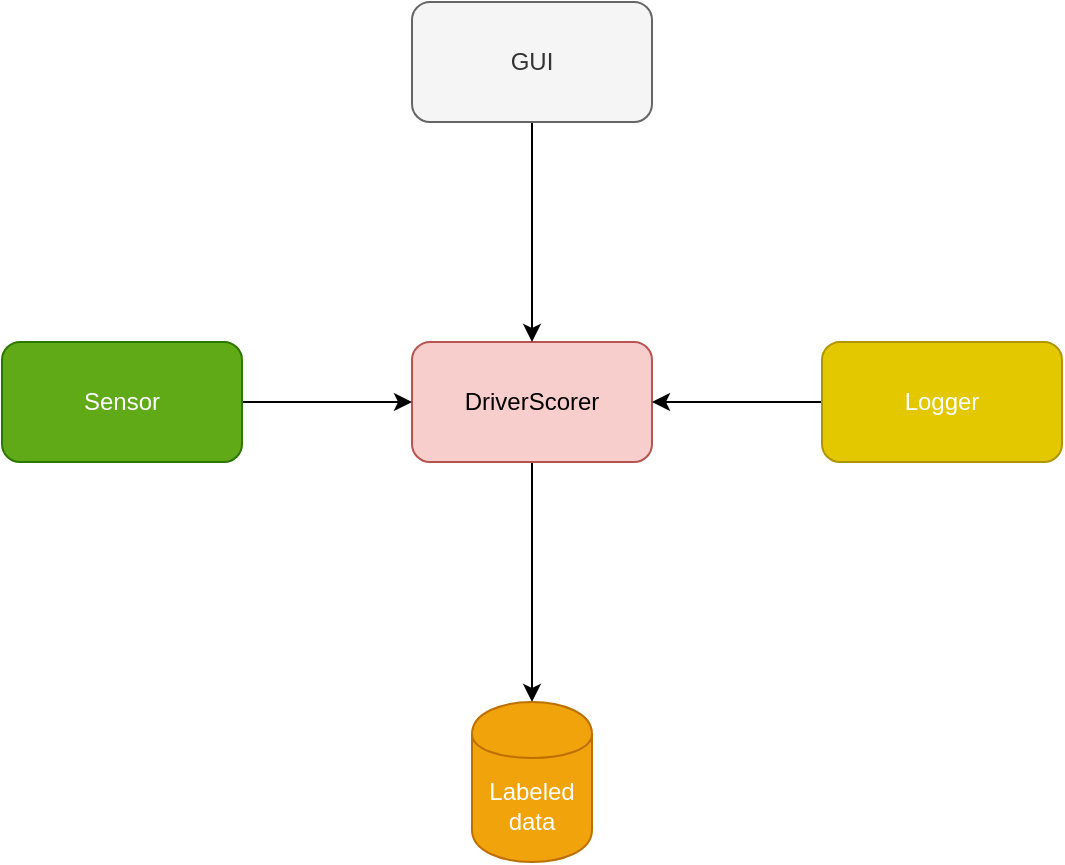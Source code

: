 <mxfile version="12.7.4" type="github" pages="2">
  <diagram id="FabhQlQvctjSXVE3QbOY" name="DriverScorer_highLevel">
    <mxGraphModel dx="1355" dy="774" grid="1" gridSize="10" guides="1" tooltips="1" connect="1" arrows="1" fold="1" page="1" pageScale="1" pageWidth="850" pageHeight="1100" math="0" shadow="0">
      <root>
        <mxCell id="0" />
        <mxCell id="1" parent="0" />
        <mxCell id="TJeZ6az1pv_29v0z2Q-o-9" style="edgeStyle=orthogonalEdgeStyle;rounded=0;orthogonalLoop=1;jettySize=auto;html=1;" edge="1" parent="1" source="TJeZ6az1pv_29v0z2Q-o-1" target="TJeZ6az1pv_29v0z2Q-o-8">
          <mxGeometry relative="1" as="geometry" />
        </mxCell>
        <mxCell id="TJeZ6az1pv_29v0z2Q-o-1" value="DriverScorer" style="rounded=1;whiteSpace=wrap;html=1;fillColor=#f8cecc;strokeColor=#b85450;" vertex="1" parent="1">
          <mxGeometry x="365" y="280" width="120" height="60" as="geometry" />
        </mxCell>
        <mxCell id="TJeZ6az1pv_29v0z2Q-o-3" style="edgeStyle=orthogonalEdgeStyle;rounded=0;orthogonalLoop=1;jettySize=auto;html=1;" edge="1" parent="1" source="TJeZ6az1pv_29v0z2Q-o-2" target="TJeZ6az1pv_29v0z2Q-o-1">
          <mxGeometry relative="1" as="geometry" />
        </mxCell>
        <mxCell id="TJeZ6az1pv_29v0z2Q-o-2" value="GUI" style="rounded=1;whiteSpace=wrap;html=1;fillColor=#f5f5f5;strokeColor=#666666;fontColor=#333333;" vertex="1" parent="1">
          <mxGeometry x="365" y="110" width="120" height="60" as="geometry" />
        </mxCell>
        <mxCell id="TJeZ6az1pv_29v0z2Q-o-5" style="edgeStyle=orthogonalEdgeStyle;rounded=0;orthogonalLoop=1;jettySize=auto;html=1;" edge="1" parent="1" source="TJeZ6az1pv_29v0z2Q-o-4" target="TJeZ6az1pv_29v0z2Q-o-1">
          <mxGeometry relative="1" as="geometry" />
        </mxCell>
        <mxCell id="TJeZ6az1pv_29v0z2Q-o-4" value="Sensor" style="rounded=1;whiteSpace=wrap;html=1;fillColor=#60a917;strokeColor=#2D7600;fontColor=#ffffff;" vertex="1" parent="1">
          <mxGeometry x="160" y="280" width="120" height="60" as="geometry" />
        </mxCell>
        <mxCell id="TJeZ6az1pv_29v0z2Q-o-7" style="edgeStyle=orthogonalEdgeStyle;rounded=0;orthogonalLoop=1;jettySize=auto;html=1;" edge="1" parent="1" source="TJeZ6az1pv_29v0z2Q-o-6" target="TJeZ6az1pv_29v0z2Q-o-1">
          <mxGeometry relative="1" as="geometry" />
        </mxCell>
        <mxCell id="TJeZ6az1pv_29v0z2Q-o-6" value="Logger" style="rounded=1;whiteSpace=wrap;html=1;fillColor=#e3c800;strokeColor=#B09500;fontColor=#ffffff;" vertex="1" parent="1">
          <mxGeometry x="570" y="280" width="120" height="60" as="geometry" />
        </mxCell>
        <mxCell id="TJeZ6az1pv_29v0z2Q-o-8" value="Labeled data" style="shape=cylinder;whiteSpace=wrap;html=1;boundedLbl=1;backgroundOutline=1;fillColor=#f0a30a;strokeColor=#BD7000;fontColor=#ffffff;" vertex="1" parent="1">
          <mxGeometry x="395" y="460" width="60" height="80" as="geometry" />
        </mxCell>
      </root>
    </mxGraphModel>
  </diagram>
  <diagram id="0RBjYaoqF_slRjXKyxi_" name="DriverScorer low_level">
    <mxGraphModel dx="1355" dy="774" grid="1" gridSize="10" guides="1" tooltips="1" connect="1" arrows="1" fold="1" page="1" pageScale="1" pageWidth="850" pageHeight="1100" math="0" shadow="0">
      <root>
        <mxCell id="gDPuIuiOImnLetf9CngF-0" />
        <mxCell id="gDPuIuiOImnLetf9CngF-1" parent="gDPuIuiOImnLetf9CngF-0" />
        <mxCell id="gDPuIuiOImnLetf9CngF-7" value="" style="edgeStyle=orthogonalEdgeStyle;rounded=0;orthogonalLoop=1;jettySize=auto;html=1;fillColor=#f8cecc;strokeColor=#b85450;gradientColor=#ea6b66;" edge="1" parent="gDPuIuiOImnLetf9CngF-1" source="gDPuIuiOImnLetf9CngF-2" target="gDPuIuiOImnLetf9CngF-6">
          <mxGeometry relative="1" as="geometry" />
        </mxCell>
        <mxCell id="gDPuIuiOImnLetf9CngF-30" value="" style="edgeStyle=orthogonalEdgeStyle;rounded=0;orthogonalLoop=1;jettySize=auto;html=1;gradientColor=#ffa500;fillColor=#ffcd28;strokeColor=#d79b00;" edge="1" parent="gDPuIuiOImnLetf9CngF-1" source="gDPuIuiOImnLetf9CngF-2" target="gDPuIuiOImnLetf9CngF-29">
          <mxGeometry relative="1" as="geometry" />
        </mxCell>
        <mxCell id="gDPuIuiOImnLetf9CngF-34" value="" style="edgeStyle=orthogonalEdgeStyle;rounded=0;orthogonalLoop=1;jettySize=auto;html=1;gradientColor=#ffa500;fillColor=#ffcd28;strokeColor=#d79b00;" edge="1" parent="gDPuIuiOImnLetf9CngF-1" source="gDPuIuiOImnLetf9CngF-2" target="gDPuIuiOImnLetf9CngF-10">
          <mxGeometry relative="1" as="geometry" />
        </mxCell>
        <mxCell id="gDPuIuiOImnLetf9CngF-2" value="&lt;p style=&quot;font-family: &amp;#34;dejavu sans mono&amp;#34;&quot;&gt;&lt;font style=&quot;line-height: 60% ; background-color: rgb(255 , 255 , 255) ; font-size: 15px&quot; color=&quot;#ff00ff&quot;&gt;data = self._sensor.get_data()&lt;/font&gt;&lt;/p&gt;" style="rounded=1;whiteSpace=wrap;html=1;align=left;" vertex="1" parent="gDPuIuiOImnLetf9CngF-1">
          <mxGeometry x="236.5" y="150" width="367" height="80" as="geometry" />
        </mxCell>
        <mxCell id="gDPuIuiOImnLetf9CngF-29" value="&lt;p style=&quot;font-family: &amp;#34;dejavu sans mono&amp;#34;&quot;&gt;&lt;font style=&quot;line-height: 60% ; background-color: rgb(255 , 255 , 255) ; font-size: 15px&quot; color=&quot;#ff00ff&quot;&gt;self._record_data_to_disk(data,label)&lt;/font&gt;&lt;/p&gt;" style="rounded=1;whiteSpace=wrap;html=1;align=left;" vertex="1" parent="gDPuIuiOImnLetf9CngF-1">
          <mxGeometry x="689" y="150" width="367" height="80" as="geometry" />
        </mxCell>
        <mxCell id="gDPuIuiOImnLetf9CngF-24" value="" style="edgeStyle=orthogonalEdgeStyle;rounded=0;orthogonalLoop=1;jettySize=auto;html=1;gradientColor=#ffa500;fillColor=#ffcd28;strokeColor=#d79b00;" edge="1" parent="gDPuIuiOImnLetf9CngF-1" source="gDPuIuiOImnLetf9CngF-6" target="gDPuIuiOImnLetf9CngF-23">
          <mxGeometry relative="1" as="geometry" />
        </mxCell>
        <mxCell id="gDPuIuiOImnLetf9CngF-6" value="&lt;pre&gt;&lt;font color=&quot;#a9b7c6&quot; face=&quot;DejaVu Sans Mono&quot; style=&quot;background-color: rgb(43 , 43 , 43)&quot;&gt;&lt;span style=&quot;font-size: 11.3pt&quot;&gt;&lt;br&gt;&lt;/span&gt;&lt;/font&gt;&lt;/pre&gt;" style="rounded=1;whiteSpace=wrap;html=1;align=left;" vertex="1" parent="gDPuIuiOImnLetf9CngF-1">
          <mxGeometry x="60" y="310" width="720" height="520" as="geometry" />
        </mxCell>
        <mxCell id="gDPuIuiOImnLetf9CngF-3" value="&lt;h1&gt;Driving scorer pipeline&lt;/h1&gt;" style="text;html=1;align=center;verticalAlign=middle;resizable=0;points=[];autosize=1;fillColor=#76608a;strokeColor=#432D57;fontColor=#ffffff;rounded=1;glass=0;shadow=1;comic=1;" vertex="1" parent="gDPuIuiOImnLetf9CngF-1">
          <mxGeometry x="285" y="58" width="280" height="50" as="geometry" />
        </mxCell>
        <mxCell id="gDPuIuiOImnLetf9CngF-4" value="" style="endArrow=classic;html=1;entryX=0;entryY=0.5;entryDx=0;entryDy=0;" edge="1" parent="gDPuIuiOImnLetf9CngF-1" target="gDPuIuiOImnLetf9CngF-2">
          <mxGeometry width="50" height="50" relative="1" as="geometry">
            <mxPoint x="160" y="190" as="sourcePoint" />
            <mxPoint x="220" y="170" as="targetPoint" />
          </mxGeometry>
        </mxCell>
        <mxCell id="gDPuIuiOImnLetf9CngF-5" value="Sensor measurments" style="text;html=1;align=center;verticalAlign=middle;resizable=0;points=[];autosize=1;" vertex="1" parent="gDPuIuiOImnLetf9CngF-1">
          <mxGeometry x="20" y="180" width="130" height="20" as="geometry" />
        </mxCell>
        <mxCell id="gDPuIuiOImnLetf9CngF-8" value="&lt;font style=&quot;font-size: 15px&quot; color=&quot;#ff00ff&quot;&gt;data&lt;/font&gt;" style="text;html=1;align=center;verticalAlign=middle;resizable=0;points=[];autosize=1;" vertex="1" parent="gDPuIuiOImnLetf9CngF-1">
          <mxGeometry x="405" y="260" width="40" height="20" as="geometry" />
        </mxCell>
        <mxCell id="gDPuIuiOImnLetf9CngF-10" value="&lt;pre style=&quot;text-align: left&quot;&gt;&lt;font face=&quot;DejaVu Sans Mono&quot; color=&quot;#ff00ff&quot;&gt;&lt;span style=&quot;font-size: 15.067px ; background-color: rgb(255 , 255 , 255)&quot;&gt;self._score_drive(data)&lt;/span&gt;&lt;/font&gt;&lt;/pre&gt;" style="text;html=1;strokeColor=none;fillColor=none;align=center;verticalAlign=middle;whiteSpace=wrap;rounded=0;shadow=1;glass=0;comic=1;" vertex="1" parent="gDPuIuiOImnLetf9CngF-1">
          <mxGeometry x="400" y="310" width="40" height="20" as="geometry" />
        </mxCell>
        <mxCell id="gDPuIuiOImnLetf9CngF-12" value="&lt;pre style=&quot;font-family: &amp;#34;dejavu sans mono&amp;#34; ; font-size: 15px&quot;&gt;&lt;span style=&quot;background-color: rgb(255 , 255 , 255)&quot;&gt;&lt;font color=&quot;#ff00ff&quot;&gt;self._update_min_and_max(data)&lt;/font&gt;&lt;/span&gt;&lt;/pre&gt;" style="rounded=1;whiteSpace=wrap;html=1;shadow=1;glass=0;comic=1;" vertex="1" parent="gDPuIuiOImnLetf9CngF-1">
          <mxGeometry x="277.5" y="350" width="285" height="60" as="geometry" />
        </mxCell>
        <mxCell id="gDPuIuiOImnLetf9CngF-16" value="" style="edgeStyle=orthogonalEdgeStyle;rounded=0;orthogonalLoop=1;jettySize=auto;html=1;" edge="1" parent="gDPuIuiOImnLetf9CngF-1" source="gDPuIuiOImnLetf9CngF-13" target="gDPuIuiOImnLetf9CngF-15">
          <mxGeometry relative="1" as="geometry" />
        </mxCell>
        <mxCell id="gDPuIuiOImnLetf9CngF-13" value="&lt;pre&gt;&lt;pre&gt;&lt;font face=&quot;DejaVu Sans Mono&quot;&gt;&lt;span style=&quot;font-size: 15.067px ; background-color: rgb(255 , 255 , 255)&quot;&gt;&lt;font color=&quot;#ff00ff&quot;&gt; self._normalize_current_data(data)&lt;/font&gt;&lt;/span&gt;&lt;span style=&quot;background-color: rgb(43 , 43 , 43) ; color: rgb(169 , 183 , 198) ; font-size: 11.3pt&quot;&gt;&lt;br&gt;&lt;/span&gt;&lt;/font&gt;&lt;/pre&gt;&lt;/pre&gt;" style="rounded=1;whiteSpace=wrap;html=1;shadow=1;glass=0;comic=1;align=left;" vertex="1" parent="gDPuIuiOImnLetf9CngF-1">
          <mxGeometry x="255" y="440" width="340" height="60" as="geometry" />
        </mxCell>
        <mxCell id="gDPuIuiOImnLetf9CngF-20" value="" style="edgeStyle=orthogonalEdgeStyle;rounded=0;orthogonalLoop=1;jettySize=auto;html=1;" edge="1" parent="gDPuIuiOImnLetf9CngF-1" source="gDPuIuiOImnLetf9CngF-15" target="gDPuIuiOImnLetf9CngF-19">
          <mxGeometry relative="1" as="geometry" />
        </mxCell>
        <mxCell id="gDPuIuiOImnLetf9CngF-15" value="&lt;pre&gt;&lt;pre&gt;&lt;font face=&quot;DejaVu Sans Mono&quot;&gt;&lt;font color=&quot;#ff00ff&quot;&gt;&lt;span style=&quot;font-size: 15.067px ; background-color: rgb(255 , 255 , 255)&quot;&gt;self._get_norm_of_normalized_current_data(normalized_current_data)&lt;/span&gt;&lt;/font&gt;&lt;font color=&quot;#a9b7c6&quot; style=&quot;background-color: rgb(43 , 43 , 43)&quot;&gt;&lt;span style=&quot;font-size: 11.3pt&quot;&gt;&lt;br&gt;&lt;/span&gt;&lt;/font&gt;&lt;/font&gt;&lt;/pre&gt;&lt;/pre&gt;" style="rounded=1;whiteSpace=wrap;html=1;shadow=1;glass=0;comic=1;align=left;" vertex="1" parent="gDPuIuiOImnLetf9CngF-1">
          <mxGeometry x="118" y="540" width="615" height="60" as="geometry" />
        </mxCell>
        <mxCell id="gDPuIuiOImnLetf9CngF-19" value="&lt;pre&gt;&lt;pre&gt;&lt;font face=&quot;DejaVu Sans Mono&quot;&gt;&lt;font color=&quot;#ff00ff&quot;&gt;&lt;span style=&quot;font-size: 15.067px ; background-color: rgb(255 , 255 , 255)&quot;&gt;self._update_scores_arr(&lt;/span&gt;&lt;/font&gt;&lt;/font&gt;&lt;font style=&quot;font-size: 15px&quot; color=&quot;#ff00ff&quot;&gt;current_normalized_datascore_between_0_to_1)&lt;/font&gt;&lt;/pre&gt;&lt;/pre&gt;" style="rounded=1;whiteSpace=wrap;html=1;shadow=1;glass=0;comic=1;align=left;" vertex="1" parent="gDPuIuiOImnLetf9CngF-1">
          <mxGeometry x="118" y="680" width="615" height="60" as="geometry" />
        </mxCell>
        <mxCell id="gDPuIuiOImnLetf9CngF-18" value="normalized_current_data" style="text;html=1;align=center;verticalAlign=middle;resizable=0;points=[];autosize=1;gradientColor=#FFFFFF;fillColor=none;strokeColor=#d79b00;rounded=1;comic=1;shadow=0;" vertex="1" parent="gDPuIuiOImnLetf9CngF-1">
          <mxGeometry x="350.5" y="510" width="150" height="20" as="geometry" />
        </mxCell>
        <mxCell id="gDPuIuiOImnLetf9CngF-22" value="current_normalized_datascore_between_0_to_1" style="text;html=1;align=center;verticalAlign=middle;resizable=0;points=[];autosize=1;gradientColor=#FFFFFF;fillColor=none;strokeColor=#d79b00;rounded=1;comic=1;shadow=0;" vertex="1" parent="gDPuIuiOImnLetf9CngF-1">
          <mxGeometry x="290" y="630" width="270" height="20" as="geometry" />
        </mxCell>
        <mxCell id="gDPuIuiOImnLetf9CngF-26" value="" style="group" vertex="1" connectable="0" parent="gDPuIuiOImnLetf9CngF-1">
          <mxGeometry x="171.5" y="890" width="497" height="130" as="geometry" />
        </mxCell>
        <mxCell id="gDPuIuiOImnLetf9CngF-23" value="&lt;pre&gt;&lt;font color=&quot;#a9b7c6&quot; face=&quot;DejaVu Sans Mono&quot; style=&quot;background-color: rgb(43 , 43 , 43)&quot;&gt;&lt;span style=&quot;font-size: 11.3pt&quot;&gt;&lt;br&gt;&lt;/span&gt;&lt;/font&gt;&lt;/pre&gt;" style="rounded=1;whiteSpace=wrap;html=1;align=left;" vertex="1" parent="gDPuIuiOImnLetf9CngF-26">
          <mxGeometry width="497" height="130" as="geometry" />
        </mxCell>
        <mxCell id="gDPuIuiOImnLetf9CngF-25" value="&lt;pre style=&quot;font-family: &amp;#34;dejavu sans mono&amp;#34; ; font-size: 11.3pt&quot;&gt;&lt;font style=&quot;background-color: rgb(255 , 255 , 255)&quot;&gt;&lt;font color=&quot;#ff00ff&quot;&gt;def get_score_arr(self) -&amp;gt; np.array([]):&lt;br&gt;    with &lt;/font&gt;&lt;font color=&quot;#ff3333&quot;&gt;self._data_lock&lt;/font&gt;&lt;/font&gt;&lt;font color=&quot;#ff00ff&quot; style=&quot;background-color: rgb(255 , 255 , 255)&quot;&gt;:&lt;br&gt;        return self._driving_scores_arr&lt;/font&gt;&lt;/pre&gt;" style="text;html=1;strokeColor=none;fillColor=none;align=left;verticalAlign=middle;whiteSpace=wrap;rounded=0;shadow=0;glass=0;comic=1;" vertex="1" parent="gDPuIuiOImnLetf9CngF-26">
          <mxGeometry x="43" y="17.5" width="440" height="95" as="geometry" />
        </mxCell>
        <mxCell id="gDPuIuiOImnLetf9CngF-27" value="" style="endArrow=classic;html=1;" edge="1" parent="gDPuIuiOImnLetf9CngF-1" source="gDPuIuiOImnLetf9CngF-23">
          <mxGeometry width="50" height="50" relative="1" as="geometry">
            <mxPoint x="70" y="970" as="sourcePoint" />
            <mxPoint x="10" y="950" as="targetPoint" />
          </mxGeometry>
        </mxCell>
        <mxCell id="gDPuIuiOImnLetf9CngF-28" value="driving_scores_arr" style="text;html=1;align=center;verticalAlign=middle;resizable=0;points=[];autosize=1;" vertex="1" parent="gDPuIuiOImnLetf9CngF-1">
          <mxGeometry x="30" y="930" width="110" height="20" as="geometry" />
        </mxCell>
        <mxCell id="gDPuIuiOImnLetf9CngF-32" value="&lt;font style=&quot;font-size: 15px&quot; color=&quot;#ff00ff&quot;&gt;data&lt;/font&gt;" style="text;html=1;align=center;verticalAlign=middle;resizable=0;points=[];autosize=1;" vertex="1" parent="gDPuIuiOImnLetf9CngF-1">
          <mxGeometry x="630" y="190" width="40" height="20" as="geometry" />
        </mxCell>
      </root>
    </mxGraphModel>
  </diagram>
</mxfile>
